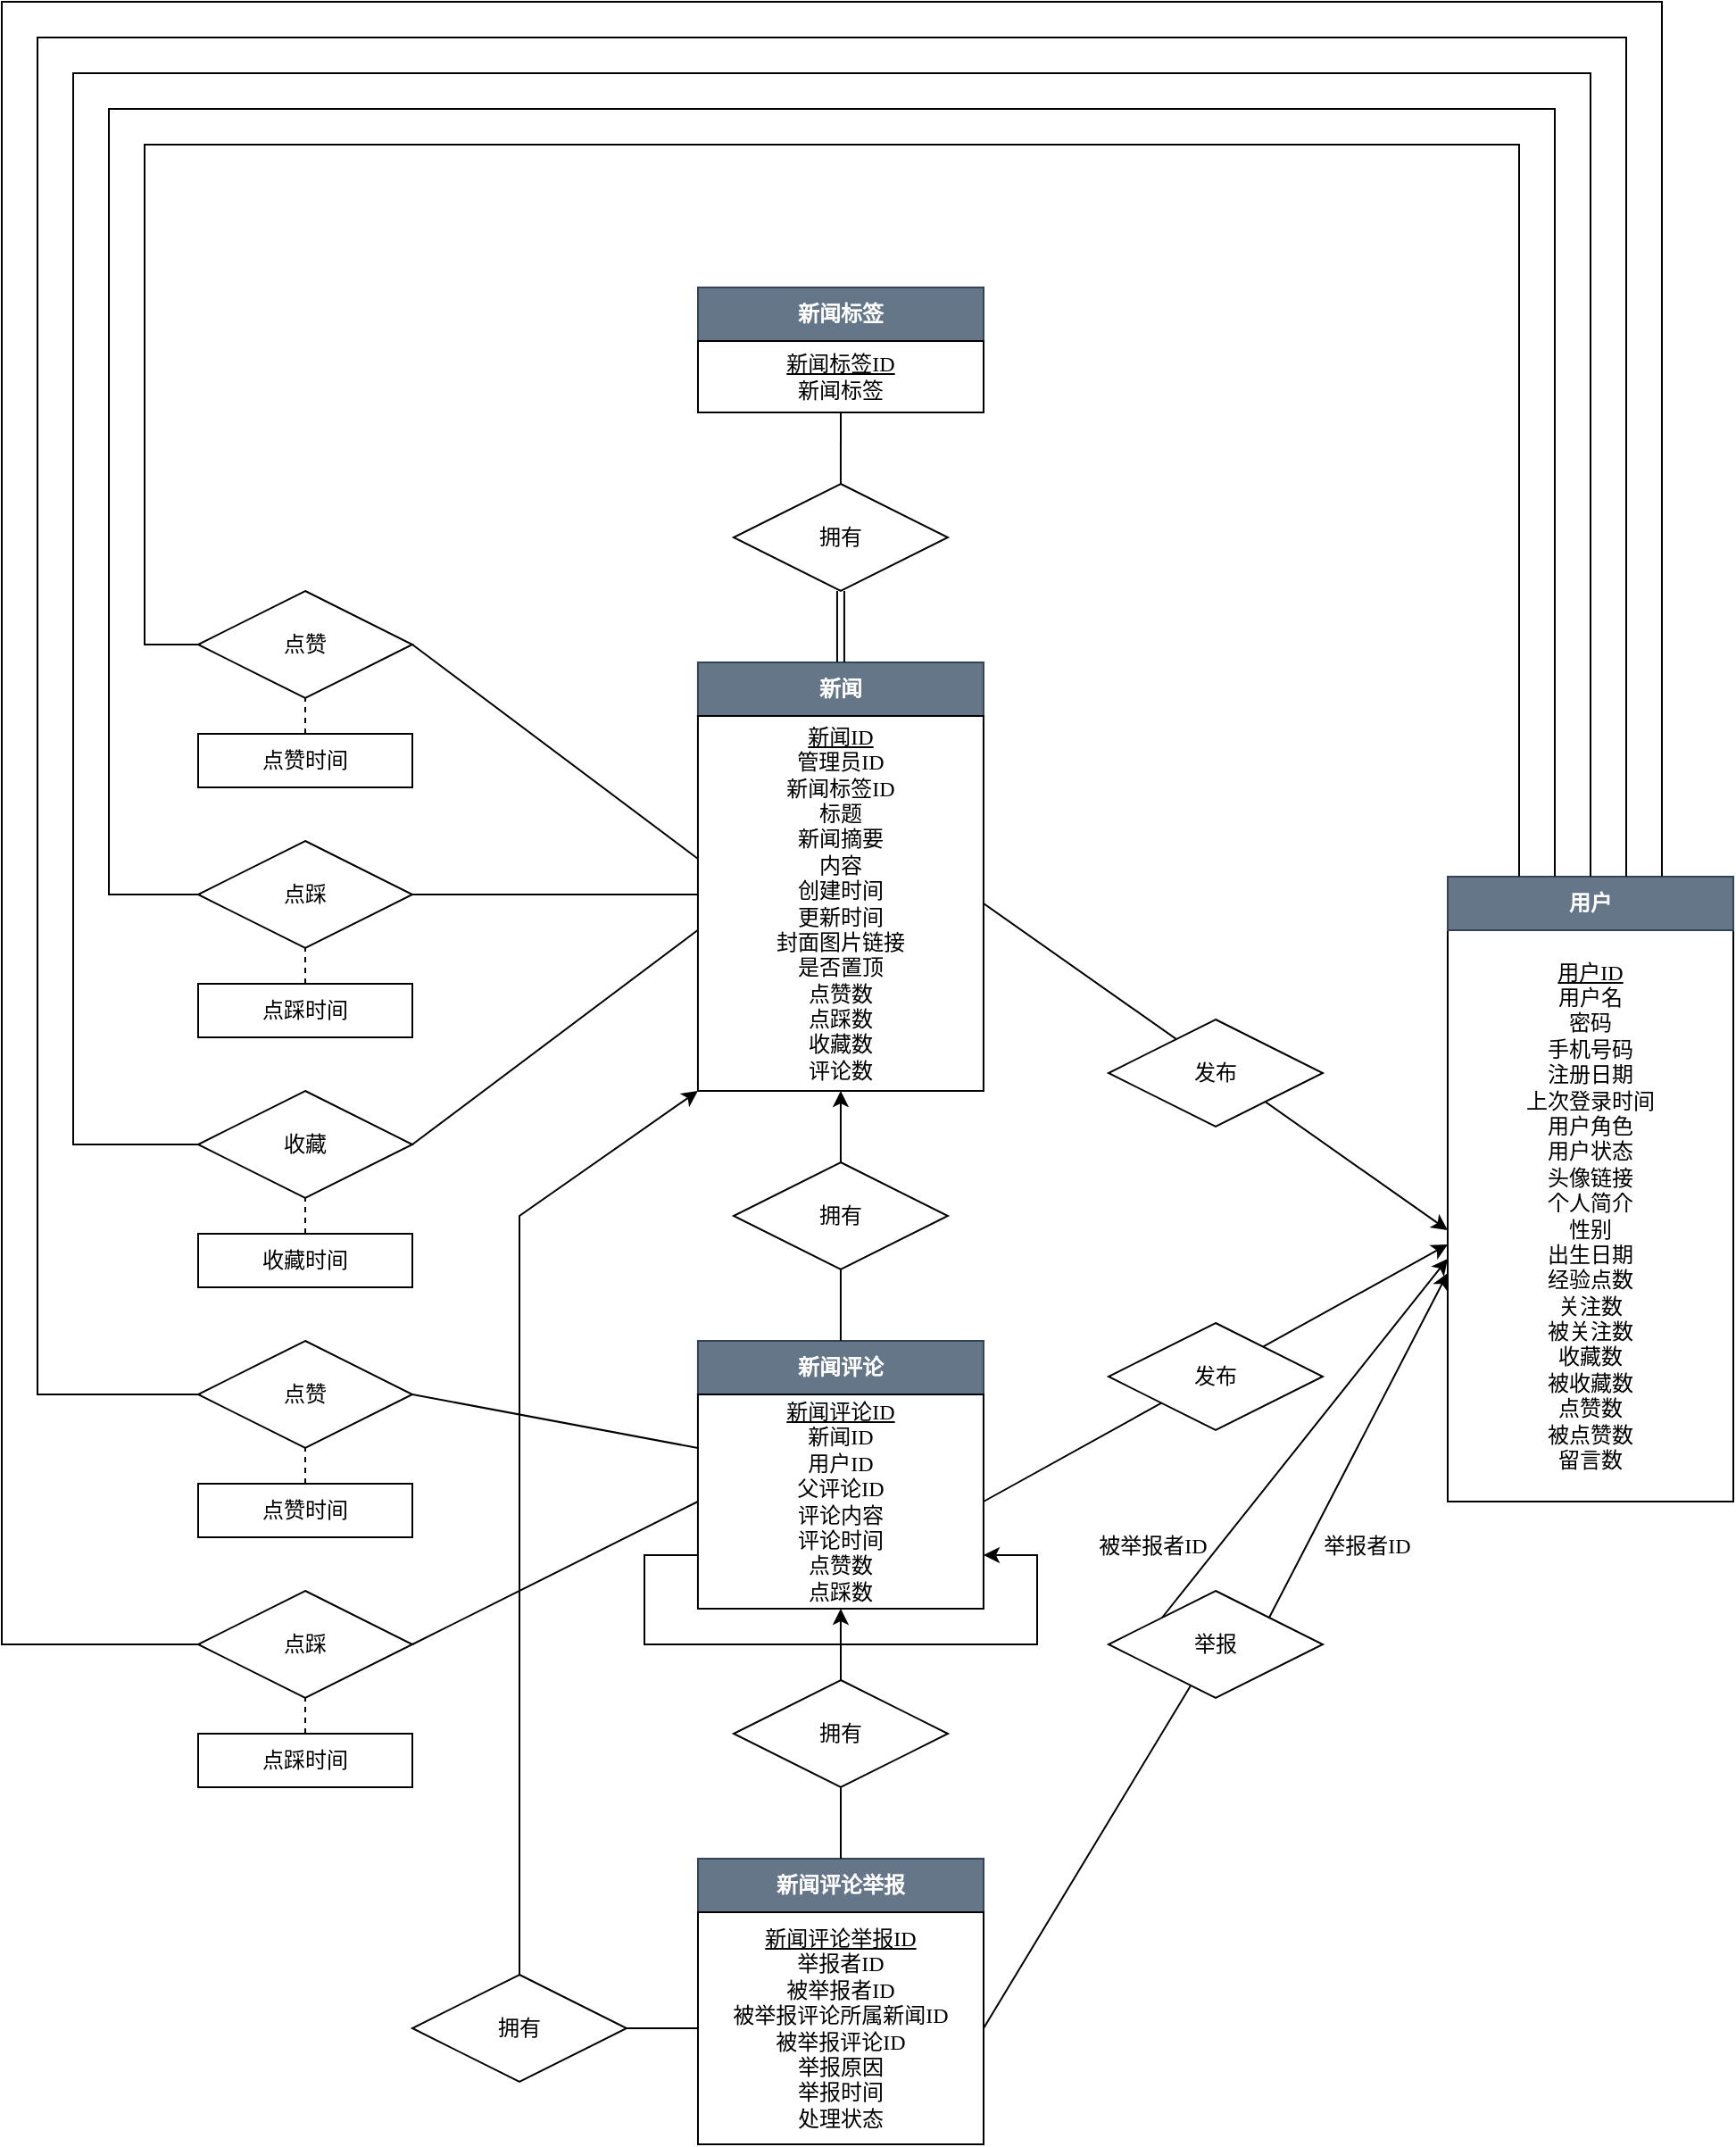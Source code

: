 <mxfile version="22.0.2" type="device">
  <diagram name="第 1 页" id="XWjhuGjZIDZvUrzgFzQ1">
    <mxGraphModel dx="1656" dy="818" grid="1" gridSize="10" guides="1" tooltips="1" connect="1" arrows="1" fold="1" page="1" pageScale="1" pageWidth="827" pageHeight="1169" math="0" shadow="0">
      <root>
        <mxCell id="0" />
        <mxCell id="1" parent="0" />
        <mxCell id="inFILSlNQmWe0_eNHfYl-1" value="" style="endArrow=classic;html=1;rounded=0;exitX=1;exitY=0.5;exitDx=0;exitDy=0;entryX=0;entryY=0.525;entryDx=0;entryDy=0;entryPerimeter=0;" parent="1" source="inFILSlNQmWe0_eNHfYl-20" target="inFILSlNQmWe0_eNHfYl-5" edge="1">
          <mxGeometry width="50" height="50" relative="1" as="geometry">
            <mxPoint x="630.03" y="670" as="sourcePoint" />
            <mxPoint x="830" y="730" as="targetPoint" />
          </mxGeometry>
        </mxCell>
        <mxCell id="inFILSlNQmWe0_eNHfYl-2" value="" style="endArrow=classic;html=1;rounded=0;exitX=1;exitY=0.5;exitDx=0;exitDy=0;entryX=0;entryY=0.55;entryDx=0;entryDy=0;entryPerimeter=0;" parent="1" source="inFILSlNQmWe0_eNHfYl-22" target="inFILSlNQmWe0_eNHfYl-5" edge="1">
          <mxGeometry width="50" height="50" relative="1" as="geometry">
            <mxPoint x="849.97" y="830" as="sourcePoint" />
            <mxPoint x="830" y="740" as="targetPoint" />
          </mxGeometry>
        </mxCell>
        <mxCell id="inFILSlNQmWe0_eNHfYl-5" value="&lt;div style=&quot;border-color: var(--border-color);&quot;&gt;&lt;u style=&quot;border-color: var(--border-color);&quot;&gt;&lt;font face=&quot;新宋体&quot;&gt;用户ID&lt;/font&gt;&lt;/u&gt;&lt;/div&gt;&lt;div style=&quot;border-color: var(--border-color);&quot;&gt;&lt;font face=&quot;新宋体&quot;&gt;用户名&lt;/font&gt;&lt;/div&gt;&lt;div style=&quot;border-color: var(--border-color);&quot;&gt;&lt;font face=&quot;新宋体&quot;&gt;密码&lt;/font&gt;&lt;/div&gt;&lt;div style=&quot;border-color: var(--border-color);&quot;&gt;&lt;font face=&quot;新宋体&quot;&gt;手机号码&lt;/font&gt;&lt;/div&gt;&lt;div style=&quot;border-color: var(--border-color);&quot;&gt;&lt;font face=&quot;新宋体&quot;&gt;注册日期&lt;/font&gt;&lt;/div&gt;&lt;div style=&quot;border-color: var(--border-color);&quot;&gt;&lt;font face=&quot;新宋体&quot;&gt;上次登录时间&lt;/font&gt;&lt;/div&gt;&lt;div style=&quot;border-color: var(--border-color);&quot;&gt;&lt;font face=&quot;新宋体&quot;&gt;用户角色&lt;/font&gt;&lt;/div&gt;&lt;div style=&quot;border-color: var(--border-color);&quot;&gt;&lt;span style=&quot;border-color: var(--border-color); background-color: initial;&quot;&gt;&lt;font face=&quot;新宋体&quot;&gt;用户状态&lt;/font&gt;&lt;/span&gt;&lt;/div&gt;&lt;div style=&quot;border-color: var(--border-color);&quot;&gt;&lt;span style=&quot;border-color: var(--border-color); background-color: initial;&quot;&gt;&lt;font face=&quot;新宋体&quot;&gt;头像链接&lt;/font&gt;&lt;/span&gt;&lt;/div&gt;&lt;div style=&quot;border-color: var(--border-color);&quot;&gt;&lt;span style=&quot;border-color: var(--border-color); background-color: initial;&quot;&gt;&lt;font face=&quot;新宋体&quot;&gt;个人简介&lt;/font&gt;&lt;/span&gt;&lt;/div&gt;&lt;div style=&quot;border-color: var(--border-color);&quot;&gt;&lt;span style=&quot;border-color: var(--border-color); background-color: initial;&quot;&gt;&lt;font face=&quot;新宋体&quot;&gt;性别&lt;/font&gt;&lt;/span&gt;&lt;/div&gt;&lt;div style=&quot;border-color: var(--border-color);&quot;&gt;&lt;span style=&quot;border-color: var(--border-color); background-color: initial;&quot;&gt;&lt;font face=&quot;新宋体&quot;&gt;出生日期&lt;/font&gt;&lt;/span&gt;&lt;/div&gt;&lt;div style=&quot;border-color: var(--border-color);&quot;&gt;&lt;span style=&quot;border-color: var(--border-color); background-color: initial;&quot;&gt;&lt;font face=&quot;新宋体&quot;&gt;经验点数&lt;/font&gt;&lt;/span&gt;&lt;/div&gt;&lt;div style=&quot;border-color: var(--border-color);&quot;&gt;&lt;span style=&quot;border-color: var(--border-color); background-color: initial;&quot;&gt;&lt;font face=&quot;新宋体&quot;&gt;关注数&lt;/font&gt;&lt;/span&gt;&lt;/div&gt;&lt;div style=&quot;border-color: var(--border-color);&quot;&gt;&lt;span style=&quot;border-color: var(--border-color); background-color: initial;&quot;&gt;&lt;font face=&quot;新宋体&quot;&gt;被关注数&lt;/font&gt;&lt;/span&gt;&lt;/div&gt;&lt;div style=&quot;border-color: var(--border-color);&quot;&gt;&lt;font face=&quot;新宋体&quot;&gt;&lt;span style=&quot;border-color: var(--border-color); background-color: initial;&quot;&gt;收&lt;/span&gt;&lt;span style=&quot;border-color: var(--border-color); background-color: initial;&quot;&gt;藏数&lt;/span&gt;&lt;/font&gt;&lt;/div&gt;&lt;div style=&quot;border-color: var(--border-color);&quot;&gt;&lt;span style=&quot;border-color: var(--border-color); background-color: initial;&quot;&gt;&lt;font face=&quot;新宋体&quot;&gt;被收藏数&lt;/font&gt;&lt;/span&gt;&lt;/div&gt;&lt;div style=&quot;border-color: var(--border-color);&quot;&gt;&lt;span style=&quot;border-color: var(--border-color); background-color: initial;&quot;&gt;&lt;font face=&quot;新宋体&quot;&gt;点赞数&lt;/font&gt;&lt;/span&gt;&lt;/div&gt;&lt;div style=&quot;border-color: var(--border-color);&quot;&gt;&lt;span style=&quot;border-color: var(--border-color); background-color: initial;&quot;&gt;&lt;font face=&quot;新宋体&quot;&gt;被点赞数&lt;/font&gt;&lt;/span&gt;&lt;/div&gt;&lt;div style=&quot;border-color: var(--border-color);&quot;&gt;&lt;span style=&quot;border-color: var(--border-color); background-color: initial;&quot;&gt;&lt;font face=&quot;新宋体&quot;&gt;留言数&lt;/font&gt;&lt;/span&gt;&lt;/div&gt;" style="whiteSpace=wrap;html=1;align=center;" parent="1" vertex="1">
          <mxGeometry x="850" y="560" width="160" height="320" as="geometry" />
        </mxCell>
        <mxCell id="inFILSlNQmWe0_eNHfYl-6" value="&lt;b&gt;&lt;font face=&quot;新宋体&quot;&gt;用户&lt;/font&gt;&lt;/b&gt;" style="whiteSpace=wrap;html=1;align=center;fillColor=#647687;fontColor=#ffffff;strokeColor=#314354;" parent="1" vertex="1">
          <mxGeometry x="850" y="530" width="160" height="30" as="geometry" />
        </mxCell>
        <mxCell id="inFILSlNQmWe0_eNHfYl-19" value="&lt;b&gt;&lt;font face=&quot;新宋体&quot;&gt;新闻&lt;/font&gt;&lt;/b&gt;" style="whiteSpace=wrap;html=1;align=center;fillColor=#647687;fontColor=#ffffff;strokeColor=#314354;" parent="1" vertex="1">
          <mxGeometry x="429.97" y="410" width="160" height="30" as="geometry" />
        </mxCell>
        <mxCell id="inFILSlNQmWe0_eNHfYl-20" value="&lt;div style=&quot;border-color: var(--border-color);&quot;&gt;&lt;u style=&quot;border-color: var(--border-color);&quot;&gt;&lt;font face=&quot;新宋体&quot;&gt;新闻ID&lt;/font&gt;&lt;/u&gt;&lt;/div&gt;&lt;div style=&quot;border-color: var(--border-color);&quot;&gt;&lt;font face=&quot;新宋体&quot;&gt;管理员ID&lt;/font&gt;&lt;/div&gt;&lt;div style=&quot;border-color: var(--border-color);&quot;&gt;&lt;font face=&quot;新宋体&quot;&gt;新闻标签ID&lt;/font&gt;&lt;/div&gt;&lt;div style=&quot;border-color: var(--border-color);&quot;&gt;&lt;div style=&quot;border-color: var(--border-color);&quot;&gt;&lt;font face=&quot;新宋体&quot;&gt;标题&lt;/font&gt;&lt;/div&gt;&lt;div style=&quot;border-color: var(--border-color);&quot;&gt;&lt;font face=&quot;新宋体&quot;&gt;新闻摘要&lt;/font&gt;&lt;/div&gt;&lt;div style=&quot;border-color: var(--border-color);&quot;&gt;&lt;font face=&quot;新宋体&quot;&gt;内容&lt;/font&gt;&lt;/div&gt;&lt;div style=&quot;border-color: var(--border-color);&quot;&gt;&lt;font face=&quot;新宋体&quot;&gt;创建时间&lt;/font&gt;&lt;/div&gt;&lt;div style=&quot;border-color: var(--border-color);&quot;&gt;&lt;font face=&quot;新宋体&quot;&gt;更新时间&lt;/font&gt;&lt;/div&gt;&lt;div style=&quot;border-color: var(--border-color);&quot;&gt;&lt;font face=&quot;新宋体&quot;&gt;封面图片链接&lt;/font&gt;&lt;/div&gt;&lt;div style=&quot;border-color: var(--border-color);&quot;&gt;&lt;font face=&quot;新宋体&quot;&gt;是否置顶&lt;/font&gt;&lt;/div&gt;&lt;div style=&quot;border-color: var(--border-color);&quot;&gt;&lt;font face=&quot;新宋体&quot;&gt;点赞数&lt;/font&gt;&lt;/div&gt;&lt;div style=&quot;border-color: var(--border-color);&quot;&gt;&lt;font face=&quot;新宋体&quot;&gt;点&lt;/font&gt;&lt;span style=&quot;font-family: 新宋体; background-color: initial;&quot;&gt;踩数&lt;/span&gt;&lt;/div&gt;&lt;div style=&quot;border-color: var(--border-color);&quot;&gt;&lt;span style=&quot;font-family: 新宋体; background-color: initial;&quot;&gt;收藏数&lt;/span&gt;&lt;/div&gt;&lt;div style=&quot;border-color: var(--border-color);&quot;&gt;&lt;span style=&quot;font-family: 新宋体; background-color: initial;&quot;&gt;评论数&lt;/span&gt;&lt;/div&gt;&lt;/div&gt;" style="whiteSpace=wrap;html=1;align=center;" parent="1" vertex="1">
          <mxGeometry x="429.97" y="440" width="160" height="210" as="geometry" />
        </mxCell>
        <mxCell id="inFILSlNQmWe0_eNHfYl-21" value="&lt;b&gt;&lt;font face=&quot;新宋体&quot;&gt;新闻评论&lt;/font&gt;&lt;/b&gt;" style="whiteSpace=wrap;html=1;align=center;fillColor=#647687;fontColor=#ffffff;strokeColor=#314354;" parent="1" vertex="1">
          <mxGeometry x="429.97" y="790" width="160" height="30" as="geometry" />
        </mxCell>
        <mxCell id="inFILSlNQmWe0_eNHfYl-22" value="&lt;div style=&quot;border-color: var(--border-color);&quot;&gt;&lt;u style=&quot;border-color: var(--border-color);&quot;&gt;&lt;font face=&quot;新宋体&quot;&gt;新闻评论ID&lt;/font&gt;&lt;/u&gt;&lt;/div&gt;&lt;div style=&quot;border-color: var(--border-color);&quot;&gt;&lt;font face=&quot;新宋体&quot;&gt;新闻ID&lt;/font&gt;&lt;/div&gt;&lt;div style=&quot;border-color: var(--border-color);&quot;&gt;&lt;div style=&quot;border-color: var(--border-color);&quot;&gt;&lt;span style=&quot;background-color: initial; font-family: 新宋体;&quot;&gt;用户ID&lt;/span&gt;&lt;br&gt;&lt;/div&gt;&lt;div style=&quot;border-color: var(--border-color);&quot;&gt;&lt;font face=&quot;新宋体&quot;&gt;父评论ID&lt;/font&gt;&lt;/div&gt;&lt;div style=&quot;border-color: var(--border-color);&quot;&gt;&lt;font face=&quot;新宋体&quot;&gt;评论内容&lt;/font&gt;&lt;/div&gt;&lt;div style=&quot;border-color: var(--border-color);&quot;&gt;&lt;font face=&quot;新宋体&quot;&gt;评论时间&lt;/font&gt;&lt;/div&gt;&lt;div style=&quot;border-color: var(--border-color);&quot;&gt;&lt;font face=&quot;新宋体&quot;&gt;点赞数&lt;/font&gt;&lt;/div&gt;&lt;div style=&quot;border-color: var(--border-color);&quot;&gt;&lt;font face=&quot;新宋体&quot;&gt;点踩数&lt;/font&gt;&lt;/div&gt;&lt;/div&gt;" style="whiteSpace=wrap;html=1;align=center;" parent="1" vertex="1">
          <mxGeometry x="429.97" y="820" width="160" height="120" as="geometry" />
        </mxCell>
        <mxCell id="inFILSlNQmWe0_eNHfYl-26" value="&lt;b&gt;&lt;font face=&quot;新宋体&quot;&gt;新闻评论举报&lt;/font&gt;&lt;/b&gt;" style="whiteSpace=wrap;html=1;align=center;fillColor=#647687;fontColor=#ffffff;strokeColor=#314354;" parent="1" vertex="1">
          <mxGeometry x="430" y="1080" width="160" height="30" as="geometry" />
        </mxCell>
        <mxCell id="inFILSlNQmWe0_eNHfYl-27" value="&lt;div style=&quot;border-color: var(--border-color);&quot;&gt;&lt;u style=&quot;border-color: var(--border-color);&quot;&gt;&lt;font face=&quot;新宋体&quot;&gt;新闻评论举报ID&lt;/font&gt;&lt;/u&gt;&lt;/div&gt;&lt;div style=&quot;border-color: var(--border-color);&quot;&gt;&lt;div style=&quot;border-color: var(--border-color);&quot;&gt;&lt;font face=&quot;新宋体&quot;&gt;举报者ID&lt;/font&gt;&lt;/div&gt;&lt;div style=&quot;border-color: var(--border-color);&quot;&gt;&lt;font face=&quot;新宋体&quot;&gt;被举报者ID&lt;/font&gt;&lt;/div&gt;&lt;div style=&quot;border-color: var(--border-color);&quot;&gt;&lt;font face=&quot;新宋体&quot;&gt;被举报评论所属新闻ID&lt;/font&gt;&lt;/div&gt;&lt;div style=&quot;border-color: var(--border-color);&quot;&gt;&lt;font face=&quot;新宋体&quot;&gt;被举报评论ID&lt;/font&gt;&lt;/div&gt;&lt;div style=&quot;border-color: var(--border-color);&quot;&gt;&lt;font face=&quot;新宋体&quot;&gt;举报原因&lt;/font&gt;&lt;/div&gt;&lt;div style=&quot;border-color: var(--border-color);&quot;&gt;&lt;font face=&quot;新宋体&quot;&gt;举报时间&lt;/font&gt;&lt;/div&gt;&lt;div style=&quot;border-color: var(--border-color);&quot;&gt;&lt;font face=&quot;新宋体&quot;&gt;处理状态&lt;/font&gt;&lt;/div&gt;&lt;/div&gt;" style="whiteSpace=wrap;html=1;align=center;" parent="1" vertex="1">
          <mxGeometry x="430" y="1110" width="160" height="130" as="geometry" />
        </mxCell>
        <mxCell id="inFILSlNQmWe0_eNHfYl-28" value="&lt;b&gt;&lt;font face=&quot;新宋体&quot;&gt;新闻标签&lt;/font&gt;&lt;/b&gt;" style="whiteSpace=wrap;html=1;align=center;fillColor=#647687;fontColor=#ffffff;strokeColor=#314354;" parent="1" vertex="1">
          <mxGeometry x="430" y="200" width="160" height="30" as="geometry" />
        </mxCell>
        <mxCell id="inFILSlNQmWe0_eNHfYl-29" value="&lt;div style=&quot;border-color: var(--border-color);&quot;&gt;&lt;u style=&quot;border-color: var(--border-color);&quot;&gt;&lt;font face=&quot;新宋体&quot;&gt;新闻标签ID&lt;/font&gt;&lt;/u&gt;&lt;/div&gt;&lt;div style=&quot;border-color: var(--border-color);&quot;&gt;&lt;font face=&quot;新宋体&quot;&gt;新闻标签&lt;/font&gt;&lt;/div&gt;" style="whiteSpace=wrap;html=1;align=center;" parent="1" vertex="1">
          <mxGeometry x="430" y="230" width="160" height="40" as="geometry" />
        </mxCell>
        <mxCell id="inFILSlNQmWe0_eNHfYl-47" style="edgeStyle=orthogonalEdgeStyle;rounded=0;orthogonalLoop=1;jettySize=auto;html=1;exitX=0.5;exitY=0;exitDx=0;exitDy=0;entryX=0.5;entryY=1;entryDx=0;entryDy=0;" parent="1" source="inFILSlNQmWe0_eNHfYl-48" target="inFILSlNQmWe0_eNHfYl-20" edge="1">
          <mxGeometry relative="1" as="geometry" />
        </mxCell>
        <mxCell id="inFILSlNQmWe0_eNHfYl-48" value="&lt;font face=&quot;新宋体&quot;&gt;拥有&lt;/font&gt;" style="shape=rhombus;perimeter=rhombusPerimeter;whiteSpace=wrap;html=1;align=center;" parent="1" vertex="1">
          <mxGeometry x="449.97" y="690" width="120" height="60" as="geometry" />
        </mxCell>
        <mxCell id="inFILSlNQmWe0_eNHfYl-70" style="edgeStyle=orthogonalEdgeStyle;rounded=0;orthogonalLoop=1;jettySize=auto;html=1;exitX=0.5;exitY=0;exitDx=0;exitDy=0;entryX=0.5;entryY=1;entryDx=0;entryDy=0;" parent="1" source="inFILSlNQmWe0_eNHfYl-71" target="inFILSlNQmWe0_eNHfYl-22" edge="1">
          <mxGeometry relative="1" as="geometry" />
        </mxCell>
        <mxCell id="inFILSlNQmWe0_eNHfYl-71" value="&lt;font face=&quot;新宋体&quot;&gt;拥有&lt;br&gt;&lt;/font&gt;" style="shape=rhombus;perimeter=rhombusPerimeter;whiteSpace=wrap;html=1;align=center;" parent="1" vertex="1">
          <mxGeometry x="450" y="980" width="120" height="60" as="geometry" />
        </mxCell>
        <mxCell id="inFILSlNQmWe0_eNHfYl-72" value="&lt;font face=&quot;新宋体&quot;&gt;拥有&lt;br&gt;&lt;/font&gt;" style="shape=rhombus;perimeter=rhombusPerimeter;whiteSpace=wrap;html=1;align=center;" parent="1" vertex="1">
          <mxGeometry x="270" y="1145" width="120" height="60" as="geometry" />
        </mxCell>
        <mxCell id="inFILSlNQmWe0_eNHfYl-73" value="&lt;font face=&quot;新宋体&quot;&gt;拥有&lt;/font&gt;" style="shape=rhombus;perimeter=rhombusPerimeter;whiteSpace=wrap;html=1;align=center;" parent="1" vertex="1">
          <mxGeometry x="449.97" y="310" width="120" height="60" as="geometry" />
        </mxCell>
        <mxCell id="inFILSlNQmWe0_eNHfYl-74" value="" style="endArrow=none;html=1;rounded=0;entryX=0.5;entryY=1;entryDx=0;entryDy=0;exitX=0.5;exitY=0;exitDx=0;exitDy=0;" parent="1" source="inFILSlNQmWe0_eNHfYl-73" target="inFILSlNQmWe0_eNHfYl-29" edge="1">
          <mxGeometry width="50" height="50" relative="1" as="geometry">
            <mxPoint x="390" y="350" as="sourcePoint" />
            <mxPoint x="440" y="300" as="targetPoint" />
          </mxGeometry>
        </mxCell>
        <mxCell id="inFILSlNQmWe0_eNHfYl-75" value="&lt;font face=&quot;新宋体&quot;&gt;点赞&lt;/font&gt;" style="shape=rhombus;perimeter=rhombusPerimeter;whiteSpace=wrap;html=1;align=center;" parent="1" vertex="1">
          <mxGeometry x="150" y="370" width="120" height="60" as="geometry" />
        </mxCell>
        <mxCell id="inFILSlNQmWe0_eNHfYl-76" value="&lt;div style=&quot;border-color: var(--border-color);&quot;&gt;&lt;span style=&quot;font-family: 新宋体; background-color: initial;&quot;&gt;点赞时间&lt;/span&gt;&lt;br&gt;&lt;/div&gt;" style="whiteSpace=wrap;html=1;align=center;" parent="1" vertex="1">
          <mxGeometry x="150" y="450" width="120" height="30" as="geometry" />
        </mxCell>
        <mxCell id="inFILSlNQmWe0_eNHfYl-77" value="" style="endArrow=none;dashed=1;html=1;rounded=0;entryX=0.5;entryY=1;entryDx=0;entryDy=0;exitX=0.5;exitY=0;exitDx=0;exitDy=0;" parent="1" source="inFILSlNQmWe0_eNHfYl-76" target="inFILSlNQmWe0_eNHfYl-75" edge="1">
          <mxGeometry width="50" height="50" relative="1" as="geometry">
            <mxPoint x="70" y="480" as="sourcePoint" />
            <mxPoint x="210" y="440" as="targetPoint" />
          </mxGeometry>
        </mxCell>
        <mxCell id="inFILSlNQmWe0_eNHfYl-78" value="&lt;font face=&quot;新宋体&quot;&gt;点踩&lt;/font&gt;" style="shape=rhombus;perimeter=rhombusPerimeter;whiteSpace=wrap;html=1;align=center;" parent="1" vertex="1">
          <mxGeometry x="150" y="510" width="120" height="60" as="geometry" />
        </mxCell>
        <mxCell id="inFILSlNQmWe0_eNHfYl-79" value="&lt;div style=&quot;border-color: var(--border-color);&quot;&gt;&lt;span style=&quot;font-family: 新宋体; background-color: initial;&quot;&gt;点踩时间&lt;/span&gt;&lt;br&gt;&lt;/div&gt;" style="whiteSpace=wrap;html=1;align=center;" parent="1" vertex="1">
          <mxGeometry x="150" y="590" width="120" height="30" as="geometry" />
        </mxCell>
        <mxCell id="inFILSlNQmWe0_eNHfYl-80" value="" style="endArrow=none;dashed=1;html=1;rounded=0;entryX=0.5;entryY=1;entryDx=0;entryDy=0;exitX=0.5;exitY=0;exitDx=0;exitDy=0;" parent="1" source="inFILSlNQmWe0_eNHfYl-79" target="inFILSlNQmWe0_eNHfYl-78" edge="1">
          <mxGeometry width="50" height="50" relative="1" as="geometry">
            <mxPoint x="70" y="620" as="sourcePoint" />
            <mxPoint x="210" y="580" as="targetPoint" />
          </mxGeometry>
        </mxCell>
        <mxCell id="inFILSlNQmWe0_eNHfYl-81" value="&lt;font face=&quot;新宋体&quot;&gt;收藏&lt;/font&gt;" style="shape=rhombus;perimeter=rhombusPerimeter;whiteSpace=wrap;html=1;align=center;" parent="1" vertex="1">
          <mxGeometry x="150" y="650" width="120" height="60" as="geometry" />
        </mxCell>
        <mxCell id="inFILSlNQmWe0_eNHfYl-82" value="&lt;div style=&quot;border-color: var(--border-color);&quot;&gt;&lt;span style=&quot;font-family: 新宋体; background-color: initial;&quot;&gt;收藏时间&lt;/span&gt;&lt;br&gt;&lt;/div&gt;" style="whiteSpace=wrap;html=1;align=center;" parent="1" vertex="1">
          <mxGeometry x="150" y="730" width="120" height="30" as="geometry" />
        </mxCell>
        <mxCell id="inFILSlNQmWe0_eNHfYl-83" value="" style="endArrow=none;dashed=1;html=1;rounded=0;entryX=0.5;entryY=1;entryDx=0;entryDy=0;exitX=0.5;exitY=0;exitDx=0;exitDy=0;" parent="1" source="inFILSlNQmWe0_eNHfYl-82" target="inFILSlNQmWe0_eNHfYl-81" edge="1">
          <mxGeometry width="50" height="50" relative="1" as="geometry">
            <mxPoint x="70" y="760" as="sourcePoint" />
            <mxPoint x="210" y="720" as="targetPoint" />
          </mxGeometry>
        </mxCell>
        <mxCell id="inFILSlNQmWe0_eNHfYl-84" value="&lt;font face=&quot;新宋体&quot;&gt;点赞&lt;/font&gt;" style="shape=rhombus;perimeter=rhombusPerimeter;whiteSpace=wrap;html=1;align=center;" parent="1" vertex="1">
          <mxGeometry x="150" y="790" width="120" height="60" as="geometry" />
        </mxCell>
        <mxCell id="inFILSlNQmWe0_eNHfYl-85" value="&lt;div style=&quot;border-color: var(--border-color);&quot;&gt;&lt;span style=&quot;font-family: 新宋体; background-color: initial;&quot;&gt;点赞时间&lt;/span&gt;&lt;br&gt;&lt;/div&gt;" style="whiteSpace=wrap;html=1;align=center;" parent="1" vertex="1">
          <mxGeometry x="150" y="870" width="120" height="30" as="geometry" />
        </mxCell>
        <mxCell id="inFILSlNQmWe0_eNHfYl-86" value="" style="endArrow=none;dashed=1;html=1;rounded=0;entryX=0.5;entryY=1;entryDx=0;entryDy=0;exitX=0.5;exitY=0;exitDx=0;exitDy=0;" parent="1" source="inFILSlNQmWe0_eNHfYl-85" target="inFILSlNQmWe0_eNHfYl-84" edge="1">
          <mxGeometry width="50" height="50" relative="1" as="geometry">
            <mxPoint x="70" y="900" as="sourcePoint" />
            <mxPoint x="210" y="860" as="targetPoint" />
          </mxGeometry>
        </mxCell>
        <mxCell id="inFILSlNQmWe0_eNHfYl-87" value="&lt;font face=&quot;新宋体&quot;&gt;点踩&lt;/font&gt;" style="shape=rhombus;perimeter=rhombusPerimeter;whiteSpace=wrap;html=1;align=center;" parent="1" vertex="1">
          <mxGeometry x="150" y="930" width="120" height="60" as="geometry" />
        </mxCell>
        <mxCell id="inFILSlNQmWe0_eNHfYl-88" value="&lt;div style=&quot;border-color: var(--border-color);&quot;&gt;&lt;span style=&quot;font-family: 新宋体; background-color: initial;&quot;&gt;点踩时间&lt;/span&gt;&lt;br&gt;&lt;/div&gt;" style="whiteSpace=wrap;html=1;align=center;" parent="1" vertex="1">
          <mxGeometry x="150" y="1010" width="120" height="30" as="geometry" />
        </mxCell>
        <mxCell id="inFILSlNQmWe0_eNHfYl-89" value="" style="endArrow=none;dashed=1;html=1;rounded=0;entryX=0.5;entryY=1;entryDx=0;entryDy=0;exitX=0.5;exitY=0;exitDx=0;exitDy=0;" parent="1" source="inFILSlNQmWe0_eNHfYl-88" target="inFILSlNQmWe0_eNHfYl-87" edge="1">
          <mxGeometry width="50" height="50" relative="1" as="geometry">
            <mxPoint x="70" y="1040" as="sourcePoint" />
            <mxPoint x="210" y="1000" as="targetPoint" />
          </mxGeometry>
        </mxCell>
        <mxCell id="inFILSlNQmWe0_eNHfYl-95" style="edgeStyle=orthogonalEdgeStyle;rounded=0;orthogonalLoop=1;jettySize=auto;html=1;exitX=0;exitY=0.75;exitDx=0;exitDy=0;entryX=1;entryY=0.75;entryDx=0;entryDy=0;" parent="1" source="inFILSlNQmWe0_eNHfYl-22" target="inFILSlNQmWe0_eNHfYl-22" edge="1">
          <mxGeometry relative="1" as="geometry">
            <Array as="points">
              <mxPoint x="400" y="910" />
              <mxPoint x="400" y="960" />
              <mxPoint x="620" y="960" />
              <mxPoint x="620" y="910" />
            </Array>
          </mxGeometry>
        </mxCell>
        <mxCell id="inFILSlNQmWe0_eNHfYl-100" value="&lt;font face=&quot;新宋体&quot;&gt;发布&lt;/font&gt;" style="shape=rhombus;perimeter=rhombusPerimeter;whiteSpace=wrap;html=1;align=center;" parent="1" vertex="1">
          <mxGeometry x="660" y="610" width="120" height="60" as="geometry" />
        </mxCell>
        <mxCell id="inFILSlNQmWe0_eNHfYl-101" value="&lt;font face=&quot;新宋体&quot;&gt;发布&lt;/font&gt;" style="shape=rhombus;perimeter=rhombusPerimeter;whiteSpace=wrap;html=1;align=center;" parent="1" vertex="1">
          <mxGeometry x="660" y="780" width="120" height="60" as="geometry" />
        </mxCell>
        <mxCell id="inFILSlNQmWe0_eNHfYl-102" value="&lt;font face=&quot;新宋体&quot;&gt;举报&lt;/font&gt;" style="shape=rhombus;perimeter=rhombusPerimeter;whiteSpace=wrap;html=1;align=center;" parent="1" vertex="1">
          <mxGeometry x="660" y="930" width="120" height="60" as="geometry" />
        </mxCell>
        <mxCell id="inFILSlNQmWe0_eNHfYl-108" value="" style="endArrow=none;html=1;rounded=0;exitX=0;exitY=0.5;exitDx=0;exitDy=0;entryX=0.75;entryY=0;entryDx=0;entryDy=0;" parent="1" source="inFILSlNQmWe0_eNHfYl-87" target="inFILSlNQmWe0_eNHfYl-6" edge="1">
          <mxGeometry width="50" height="50" relative="1" as="geometry">
            <mxPoint x="800" y="30" as="sourcePoint" />
            <mxPoint x="850" y="680" as="targetPoint" />
            <Array as="points">
              <mxPoint x="40" y="960" />
              <mxPoint x="40" y="40" />
              <mxPoint x="970" y="40" />
            </Array>
          </mxGeometry>
        </mxCell>
        <mxCell id="inFILSlNQmWe0_eNHfYl-109" value="" style="endArrow=none;html=1;rounded=0;exitX=0;exitY=0.5;exitDx=0;exitDy=0;entryX=0.625;entryY=0;entryDx=0;entryDy=0;entryPerimeter=0;" parent="1" source="inFILSlNQmWe0_eNHfYl-84" target="inFILSlNQmWe0_eNHfYl-6" edge="1">
          <mxGeometry width="50" height="50" relative="1" as="geometry">
            <mxPoint x="780" y="60" as="sourcePoint" />
            <mxPoint x="950" y="470" as="targetPoint" />
            <Array as="points">
              <mxPoint x="60" y="820" />
              <mxPoint x="60" y="60" />
              <mxPoint x="950" y="60" />
            </Array>
          </mxGeometry>
        </mxCell>
        <mxCell id="inFILSlNQmWe0_eNHfYl-110" value="" style="endArrow=none;html=1;rounded=0;entryX=0.5;entryY=0;entryDx=0;entryDy=0;exitX=0;exitY=0.5;exitDx=0;exitDy=0;" parent="1" source="inFILSlNQmWe0_eNHfYl-81" target="inFILSlNQmWe0_eNHfYl-6" edge="1">
          <mxGeometry width="50" height="50" relative="1" as="geometry">
            <mxPoint x="760" y="90" as="sourcePoint" />
            <mxPoint x="840" y="700" as="targetPoint" />
            <Array as="points">
              <mxPoint x="80" y="680" />
              <mxPoint x="80" y="80" />
              <mxPoint x="930" y="80" />
            </Array>
          </mxGeometry>
        </mxCell>
        <mxCell id="inFILSlNQmWe0_eNHfYl-111" value="" style="endArrow=none;html=1;rounded=0;exitX=0;exitY=0.5;exitDx=0;exitDy=0;entryX=0.375;entryY=0;entryDx=0;entryDy=0;entryPerimeter=0;" parent="1" source="inFILSlNQmWe0_eNHfYl-78" target="inFILSlNQmWe0_eNHfYl-6" edge="1">
          <mxGeometry width="50" height="50" relative="1" as="geometry">
            <mxPoint x="740" y="120" as="sourcePoint" />
            <mxPoint x="900" y="470" as="targetPoint" />
            <Array as="points">
              <mxPoint x="100" y="540" />
              <mxPoint x="100" y="100" />
              <mxPoint x="910" y="100" />
            </Array>
          </mxGeometry>
        </mxCell>
        <mxCell id="inFILSlNQmWe0_eNHfYl-112" value="" style="endArrow=none;html=1;rounded=0;entryX=0.25;entryY=0;entryDx=0;entryDy=0;exitX=0;exitY=0.5;exitDx=0;exitDy=0;" parent="1" source="inFILSlNQmWe0_eNHfYl-75" target="inFILSlNQmWe0_eNHfYl-6" edge="1">
          <mxGeometry width="50" height="50" relative="1" as="geometry">
            <mxPoint x="720" y="150" as="sourcePoint" />
            <mxPoint x="820" y="590" as="targetPoint" />
            <Array as="points">
              <mxPoint x="120" y="400" />
              <mxPoint x="120" y="120" />
              <mxPoint x="890" y="120" />
            </Array>
          </mxGeometry>
        </mxCell>
        <mxCell id="inFILSlNQmWe0_eNHfYl-126" value="" style="endArrow=none;html=1;rounded=0;entryX=0.5;entryY=1;entryDx=0;entryDy=0;exitX=0.5;exitY=0;exitDx=0;exitDy=0;" parent="1" source="inFILSlNQmWe0_eNHfYl-21" target="inFILSlNQmWe0_eNHfYl-48" edge="1">
          <mxGeometry width="50" height="50" relative="1" as="geometry">
            <mxPoint x="380" y="800" as="sourcePoint" />
            <mxPoint x="430" y="750" as="targetPoint" />
          </mxGeometry>
        </mxCell>
        <mxCell id="inFILSlNQmWe0_eNHfYl-127" value="" style="endArrow=none;html=1;rounded=0;entryX=0.5;entryY=1;entryDx=0;entryDy=0;exitX=0.5;exitY=0;exitDx=0;exitDy=0;" parent="1" source="inFILSlNQmWe0_eNHfYl-26" target="inFILSlNQmWe0_eNHfYl-71" edge="1">
          <mxGeometry width="50" height="50" relative="1" as="geometry">
            <mxPoint x="410" y="1080" as="sourcePoint" />
            <mxPoint x="460" y="1030" as="targetPoint" />
          </mxGeometry>
        </mxCell>
        <mxCell id="inFILSlNQmWe0_eNHfYl-133" value="" style="endArrow=none;html=1;rounded=0;exitX=1;exitY=0.5;exitDx=0;exitDy=0;" parent="1" source="inFILSlNQmWe0_eNHfYl-27" target="inFILSlNQmWe0_eNHfYl-102" edge="1">
          <mxGeometry width="50" height="50" relative="1" as="geometry">
            <mxPoint x="650" y="1060" as="sourcePoint" />
            <mxPoint x="650" y="1010" as="targetPoint" />
          </mxGeometry>
        </mxCell>
        <mxCell id="inFILSlNQmWe0_eNHfYl-134" value="" style="endArrow=classic;html=1;rounded=0;exitX=0;exitY=0;exitDx=0;exitDy=0;entryX=0;entryY=0.575;entryDx=0;entryDy=0;entryPerimeter=0;" parent="1" source="inFILSlNQmWe0_eNHfYl-102" target="inFILSlNQmWe0_eNHfYl-5" edge="1">
          <mxGeometry width="50" height="50" relative="1" as="geometry">
            <mxPoint x="700" y="900" as="sourcePoint" />
            <mxPoint x="830" y="770" as="targetPoint" />
          </mxGeometry>
        </mxCell>
        <mxCell id="inFILSlNQmWe0_eNHfYl-135" value="" style="endArrow=classic;html=1;rounded=0;exitX=1;exitY=0;exitDx=0;exitDy=0;entryX=0;entryY=0.6;entryDx=0;entryDy=0;entryPerimeter=0;" parent="1" source="inFILSlNQmWe0_eNHfYl-102" target="inFILSlNQmWe0_eNHfYl-5" edge="1">
          <mxGeometry width="50" height="50" relative="1" as="geometry">
            <mxPoint x="770" y="950" as="sourcePoint" />
            <mxPoint x="840" y="770" as="targetPoint" />
          </mxGeometry>
        </mxCell>
        <mxCell id="inFILSlNQmWe0_eNHfYl-140" value="" style="endArrow=none;html=1;rounded=0;entryX=0;entryY=0.5;entryDx=0;entryDy=0;exitX=1;exitY=0.5;exitDx=0;exitDy=0;" parent="1" source="inFILSlNQmWe0_eNHfYl-72" target="inFILSlNQmWe0_eNHfYl-27" edge="1">
          <mxGeometry width="50" height="50" relative="1" as="geometry">
            <mxPoint x="340" y="1120" as="sourcePoint" />
            <mxPoint x="390" y="1070" as="targetPoint" />
          </mxGeometry>
        </mxCell>
        <mxCell id="inFILSlNQmWe0_eNHfYl-142" value="" style="endArrow=classic;html=1;rounded=0;exitX=0.5;exitY=0;exitDx=0;exitDy=0;entryX=0;entryY=1;entryDx=0;entryDy=0;" parent="1" source="inFILSlNQmWe0_eNHfYl-72" target="inFILSlNQmWe0_eNHfYl-20" edge="1">
          <mxGeometry width="50" height="50" relative="1" as="geometry">
            <mxPoint x="340" y="1070" as="sourcePoint" />
            <mxPoint x="390" y="1020" as="targetPoint" />
            <Array as="points">
              <mxPoint x="330" y="720" />
            </Array>
          </mxGeometry>
        </mxCell>
        <mxCell id="inFILSlNQmWe0_eNHfYl-144" value="" style="endArrow=none;html=1;rounded=0;exitX=1;exitY=0.5;exitDx=0;exitDy=0;entryX=0;entryY=0.381;entryDx=0;entryDy=0;entryPerimeter=0;" parent="1" source="inFILSlNQmWe0_eNHfYl-75" target="inFILSlNQmWe0_eNHfYl-20" edge="1">
          <mxGeometry width="50" height="50" relative="1" as="geometry">
            <mxPoint x="360" y="480" as="sourcePoint" />
            <mxPoint x="420" y="520" as="targetPoint" />
          </mxGeometry>
        </mxCell>
        <mxCell id="inFILSlNQmWe0_eNHfYl-145" value="" style="endArrow=none;html=1;rounded=0;exitX=1;exitY=0.5;exitDx=0;exitDy=0;entryX=0;entryY=0.476;entryDx=0;entryDy=0;entryPerimeter=0;" parent="1" source="inFILSlNQmWe0_eNHfYl-78" target="inFILSlNQmWe0_eNHfYl-20" edge="1">
          <mxGeometry width="50" height="50" relative="1" as="geometry">
            <mxPoint x="310" y="580" as="sourcePoint" />
            <mxPoint x="420" y="540" as="targetPoint" />
          </mxGeometry>
        </mxCell>
        <mxCell id="inFILSlNQmWe0_eNHfYl-146" value="" style="endArrow=none;html=1;rounded=0;exitX=1;exitY=0.5;exitDx=0;exitDy=0;entryX=0;entryY=0.571;entryDx=0;entryDy=0;entryPerimeter=0;" parent="1" source="inFILSlNQmWe0_eNHfYl-81" target="inFILSlNQmWe0_eNHfYl-20" edge="1">
          <mxGeometry width="50" height="50" relative="1" as="geometry">
            <mxPoint x="310" y="650" as="sourcePoint" />
            <mxPoint x="360" y="600" as="targetPoint" />
          </mxGeometry>
        </mxCell>
        <mxCell id="inFILSlNQmWe0_eNHfYl-147" value="" style="endArrow=none;html=1;rounded=0;exitX=1;exitY=0.5;exitDx=0;exitDy=0;entryX=0;entryY=0.5;entryDx=0;entryDy=0;" parent="1" source="inFILSlNQmWe0_eNHfYl-87" target="inFILSlNQmWe0_eNHfYl-22" edge="1">
          <mxGeometry width="50" height="50" relative="1" as="geometry">
            <mxPoint x="310" y="900" as="sourcePoint" />
            <mxPoint x="360" y="850" as="targetPoint" />
          </mxGeometry>
        </mxCell>
        <mxCell id="inFILSlNQmWe0_eNHfYl-148" value="" style="endArrow=none;html=1;rounded=0;exitX=1;exitY=0.5;exitDx=0;exitDy=0;entryX=0;entryY=0.25;entryDx=0;entryDy=0;" parent="1" source="inFILSlNQmWe0_eNHfYl-84" target="inFILSlNQmWe0_eNHfYl-22" edge="1">
          <mxGeometry width="50" height="50" relative="1" as="geometry">
            <mxPoint x="360" y="870" as="sourcePoint" />
            <mxPoint x="410" y="820" as="targetPoint" />
          </mxGeometry>
        </mxCell>
        <mxCell id="inFILSlNQmWe0_eNHfYl-154" value="&lt;font face=&quot;新宋体&quot;&gt;被举报者ID&lt;/font&gt;" style="text;html=1;strokeColor=none;fillColor=none;align=center;verticalAlign=middle;whiteSpace=wrap;rounded=0;" parent="1" vertex="1">
          <mxGeometry x="650" y="890" width="70" height="30" as="geometry" />
        </mxCell>
        <mxCell id="inFILSlNQmWe0_eNHfYl-155" value="&lt;font face=&quot;新宋体&quot;&gt;举报者ID&lt;/font&gt;" style="text;html=1;strokeColor=none;fillColor=none;align=center;verticalAlign=middle;whiteSpace=wrap;rounded=0;" parent="1" vertex="1">
          <mxGeometry x="770" y="890" width="70" height="30" as="geometry" />
        </mxCell>
        <mxCell id="inFILSlNQmWe0_eNHfYl-160" value="" style="shape=link;html=1;rounded=0;entryX=0.5;entryY=0;entryDx=0;entryDy=0;exitX=0.5;exitY=1;exitDx=0;exitDy=0;" parent="1" source="inFILSlNQmWe0_eNHfYl-73" target="inFILSlNQmWe0_eNHfYl-19" edge="1">
          <mxGeometry relative="1" as="geometry">
            <mxPoint x="540" y="390" as="sourcePoint" />
            <mxPoint x="730" y="380" as="targetPoint" />
          </mxGeometry>
        </mxCell>
        <mxCell id="inFILSlNQmWe0_eNHfYl-161" value="" style="resizable=0;html=1;whiteSpace=wrap;align=left;verticalAlign=bottom;" parent="inFILSlNQmWe0_eNHfYl-160" connectable="0" vertex="1">
          <mxGeometry x="-1" relative="1" as="geometry" />
        </mxCell>
        <mxCell id="inFILSlNQmWe0_eNHfYl-162" value="" style="resizable=0;html=1;whiteSpace=wrap;align=right;verticalAlign=bottom;" parent="inFILSlNQmWe0_eNHfYl-160" connectable="0" vertex="1">
          <mxGeometry x="1" relative="1" as="geometry" />
        </mxCell>
      </root>
    </mxGraphModel>
  </diagram>
</mxfile>
